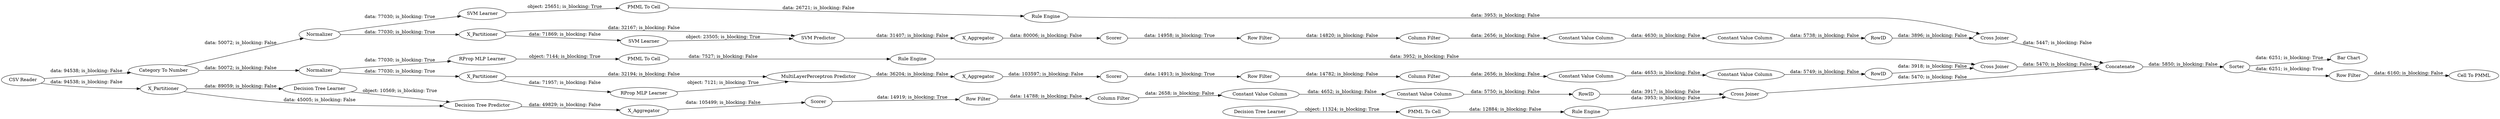 digraph {
	"-1262909880577034159_293" [label=RowID]
	"7447529642467436753_28" [label="PMML To Cell"]
	"-3941797714267948865_293" [label=RowID]
	"-135031488076440156_40" [label=Normalizer]
	"-6827152703971603688_40" [label=Scorer]
	"-6933869672741946281_35" [label="RProp MLP Learner"]
	"-6827152703971603688_39" [label=Normalizer]
	"-5045311002907879893_34" [label="PMML To Cell"]
	"4991470770652151976_39" [label=Scorer]
	"-3941797714267948865_292" [label="Constant Value Column"]
	"-1262909880577034159_290" [label="Constant Value Column"]
	"-6232802691137500362_9" [label="Row Filter"]
	"-135031488076440156_7" [label=X_Aggregator]
	"-135031488076440156_39" [label="Cross Joiner"]
	"-1262909880577034159_9" [label="Row Filter"]
	"7447529642467436753_34" [label="Rule Engine"]
	"-1045815884039867234_63" [label="CSV Reader"]
	"-1045815884039867234_59" [label="Bar Chart"]
	"-6232802691137500362_293" [label=RowID]
	"-6827152703971603688_7" [label=X_Aggregator]
	"-1262909880577034159_292" [label="Constant Value Column"]
	"-6232802691137500362_290" [label="Constant Value Column"]
	"-6827152703971603688_32" [label="MultiLayerPerceptron Predictor"]
	"-3941797714267948865_290" [label="Constant Value Column"]
	"-1262909880577034159_294" [label="Column Filter"]
	"7447529642467436753_33" [label="Decision Tree Learner"]
	"-6232802691137500362_292" [label="Constant Value Column"]
	"-135031488076440156_32" [label="SVM Predictor"]
	"-1045815884039867234_54" [label="Cell To PMML"]
	"-5045311002907879893_35" [label="Rule Engine"]
	"-6933869672741946281_22" [label="PMML To Cell"]
	"-1045815884039867234_53" [label="Row Filter"]
	"-6827152703971603688_38" [label="Cross Joiner"]
	"4991470770652151976_31" [label="Decision Tree Learner"]
	"-135031488076440156_31" [label="SVM Learner"]
	"-135031488076440156_41" [label=Scorer]
	"4991470770652151976_38" [label="Cross Joiner"]
	"-6232802691137500362_294" [label="Column Filter"]
	"-3941797714267948865_9" [label="Row Filter"]
	"-6827152703971603688_2" [label=X_Partitioner]
	"-5045311002907879893_33" [label="SVM Learner"]
	"-1045815884039867234_60" [label=Concatenate]
	"-1045815884039867234_52" [label=Sorter]
	"-3941797714267948865_294" [label="Column Filter"]
	"-6827152703971603688_31" [label="RProp MLP Learner"]
	"-1045815884039867234_58" [label="Category To Number"]
	"4991470770652151976_32" [label="Decision Tree Predictor"]
	"4991470770652151976_2" [label=X_Partitioner]
	"-135031488076440156_2" [label=X_Partitioner]
	"4991470770652151976_7" [label=X_Aggregator]
	"-6933869672741946281_34" [label="Rule Engine"]
	"-135031488076440156_2" -> "-135031488076440156_31" [label="data: 71869; is_blocking: False"]
	"-1262909880577034159_9" -> "-1262909880577034159_294" [label="data: 14820; is_blocking: False"]
	"-135031488076440156_2" -> "-135031488076440156_32" [label="data: 32167; is_blocking: False"]
	"-6827152703971603688_7" -> "-6827152703971603688_40" [label="data: 103597; is_blocking: False"]
	"4991470770652151976_39" -> "-3941797714267948865_9" [label="data: 14919; is_blocking: True"]
	"-1262909880577034159_292" -> "-1262909880577034159_293" [label="data: 5738; is_blocking: False"]
	"-1045815884039867234_63" -> "-1045815884039867234_58" [label="data: 94538; is_blocking: False"]
	"-6232802691137500362_9" -> "-6232802691137500362_294" [label="data: 14782; is_blocking: False"]
	"-1262909880577034159_293" -> "-135031488076440156_39" [label="data: 3896; is_blocking: False"]
	"-1045815884039867234_60" -> "-1045815884039867234_52" [label="data: 5850; is_blocking: False"]
	"7447529642467436753_33" -> "7447529642467436753_28" [label="object: 11324; is_blocking: True"]
	"-1045815884039867234_52" -> "-1045815884039867234_59" [label="data: 6251; is_blocking: True"]
	"-3941797714267948865_292" -> "-3941797714267948865_293" [label="data: 5750; is_blocking: False"]
	"4991470770652151976_31" -> "4991470770652151976_32" [label="object: 10569; is_blocking: True"]
	"-135031488076440156_32" -> "-135031488076440156_7" [label="data: 31407; is_blocking: False"]
	"-1045815884039867234_53" -> "-1045815884039867234_54" [label="data: 6160; is_blocking: False"]
	"-6933869672741946281_34" -> "-6827152703971603688_38" [label="data: 3952; is_blocking: False"]
	"-6827152703971603688_2" -> "-6827152703971603688_31" [label="data: 71957; is_blocking: False"]
	"-6232802691137500362_293" -> "-6827152703971603688_38" [label="data: 3918; is_blocking: False"]
	"-3941797714267948865_9" -> "-3941797714267948865_294" [label="data: 14788; is_blocking: False"]
	"-1045815884039867234_63" -> "4991470770652151976_2" [label="data: 94538; is_blocking: False"]
	"-3941797714267948865_290" -> "-3941797714267948865_292" [label="data: 4652; is_blocking: False"]
	"7447529642467436753_28" -> "7447529642467436753_34" [label="data: 12884; is_blocking: False"]
	"-3941797714267948865_293" -> "4991470770652151976_38" [label="data: 3917; is_blocking: False"]
	"4991470770652151976_32" -> "4991470770652151976_7" [label="data: 49829; is_blocking: False"]
	"-6827152703971603688_38" -> "-1045815884039867234_60" [label="data: 5470; is_blocking: False"]
	"-1262909880577034159_294" -> "-1262909880577034159_290" [label="data: 2656; is_blocking: False"]
	"-1045815884039867234_52" -> "-1045815884039867234_53" [label="data: 6251; is_blocking: True"]
	"-135031488076440156_40" -> "-5045311002907879893_33" [label="data: 77030; is_blocking: True"]
	"-6827152703971603688_2" -> "-6827152703971603688_32" [label="data: 32194; is_blocking: False"]
	"7447529642467436753_34" -> "4991470770652151976_38" [label="data: 3953; is_blocking: False"]
	"-6827152703971603688_32" -> "-6827152703971603688_7" [label="data: 36204; is_blocking: False"]
	"-6827152703971603688_40" -> "-6232802691137500362_9" [label="data: 14913; is_blocking: True"]
	"-6933869672741946281_22" -> "-6933869672741946281_34" [label="data: 7527; is_blocking: False"]
	"-5045311002907879893_33" -> "-5045311002907879893_34" [label="object: 25651; is_blocking: True"]
	"-5045311002907879893_35" -> "-135031488076440156_39" [label="data: 3953; is_blocking: False"]
	"4991470770652151976_2" -> "4991470770652151976_32" [label="data: 45005; is_blocking: False"]
	"-6827152703971603688_39" -> "-6933869672741946281_35" [label="data: 77030; is_blocking: True"]
	"4991470770652151976_38" -> "-1045815884039867234_60" [label="data: 5470; is_blocking: False"]
	"-6827152703971603688_39" -> "-6827152703971603688_2" [label="data: 77030; is_blocking: True"]
	"4991470770652151976_7" -> "4991470770652151976_39" [label="data: 105499; is_blocking: False"]
	"-1045815884039867234_58" -> "-135031488076440156_40" [label="data: 50072; is_blocking: False"]
	"-1045815884039867234_58" -> "-6827152703971603688_39" [label="data: 50072; is_blocking: False"]
	"-6232802691137500362_292" -> "-6232802691137500362_293" [label="data: 5749; is_blocking: False"]
	"-1262909880577034159_290" -> "-1262909880577034159_292" [label="data: 4630; is_blocking: False"]
	"-6827152703971603688_31" -> "-6827152703971603688_32" [label="object: 7121; is_blocking: True"]
	"4991470770652151976_2" -> "4991470770652151976_31" [label="data: 89059; is_blocking: False"]
	"-5045311002907879893_34" -> "-5045311002907879893_35" [label="data: 26721; is_blocking: False"]
	"-3941797714267948865_294" -> "-3941797714267948865_290" [label="data: 2658; is_blocking: False"]
	"-135031488076440156_31" -> "-135031488076440156_32" [label="object: 23505; is_blocking: True"]
	"-6232802691137500362_294" -> "-6232802691137500362_290" [label="data: 2656; is_blocking: False"]
	"-6232802691137500362_290" -> "-6232802691137500362_292" [label="data: 4653; is_blocking: False"]
	"-135031488076440156_40" -> "-135031488076440156_2" [label="data: 77030; is_blocking: True"]
	"-6933869672741946281_35" -> "-6933869672741946281_22" [label="object: 7144; is_blocking: True"]
	"-135031488076440156_7" -> "-135031488076440156_41" [label="data: 80006; is_blocking: False"]
	"-135031488076440156_41" -> "-1262909880577034159_9" [label="data: 14958; is_blocking: True"]
	"-135031488076440156_39" -> "-1045815884039867234_60" [label="data: 5447; is_blocking: False"]
	rankdir=LR
}
